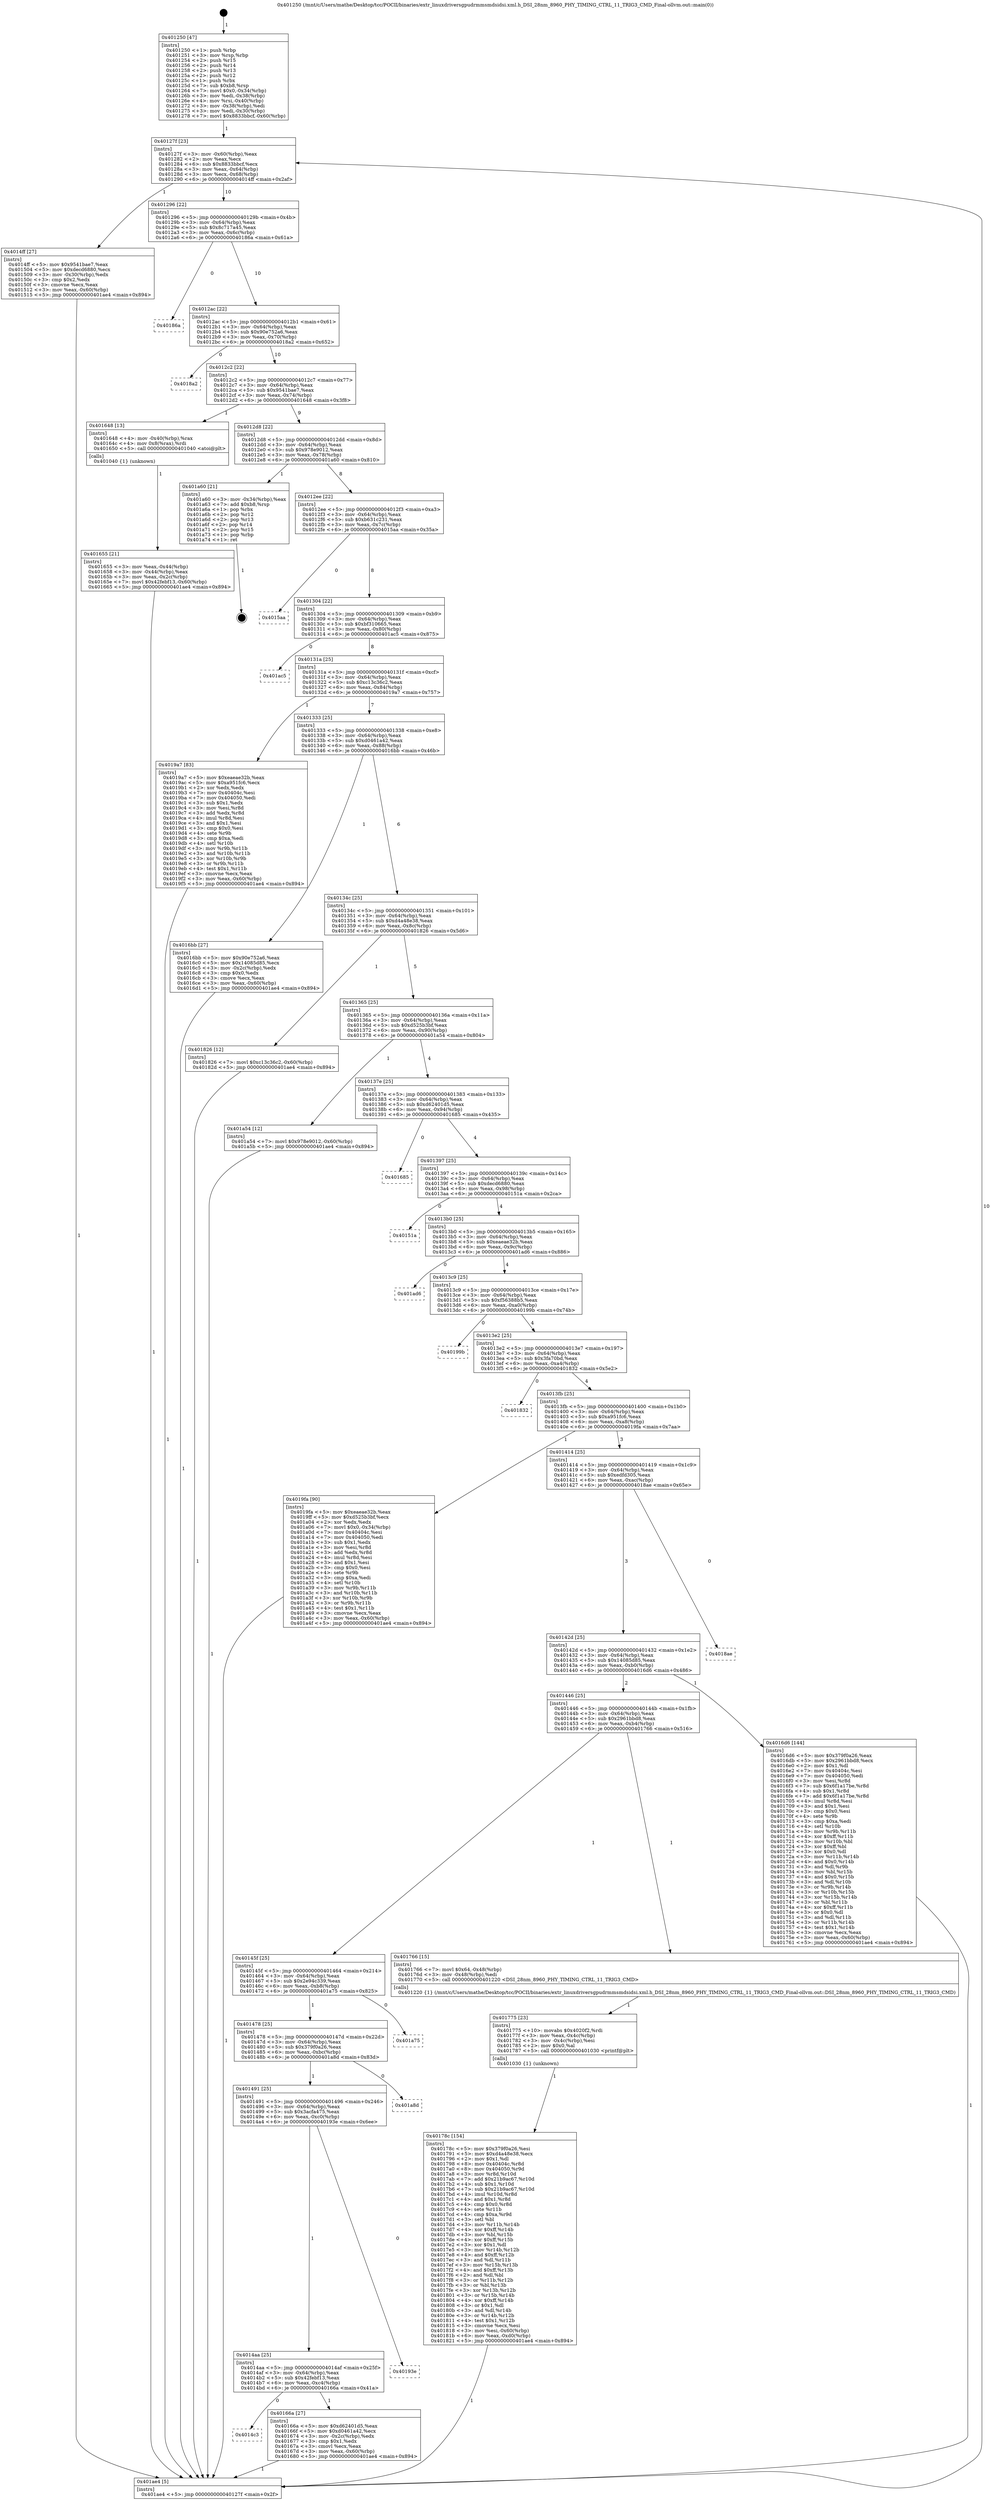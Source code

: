 digraph "0x401250" {
  label = "0x401250 (/mnt/c/Users/mathe/Desktop/tcc/POCII/binaries/extr_linuxdriversgpudrmmsmdsidsi.xml.h_DSI_28nm_8960_PHY_TIMING_CTRL_11_TRIG3_CMD_Final-ollvm.out::main(0))"
  labelloc = "t"
  node[shape=record]

  Entry [label="",width=0.3,height=0.3,shape=circle,fillcolor=black,style=filled]
  "0x40127f" [label="{
     0x40127f [23]\l
     | [instrs]\l
     &nbsp;&nbsp;0x40127f \<+3\>: mov -0x60(%rbp),%eax\l
     &nbsp;&nbsp;0x401282 \<+2\>: mov %eax,%ecx\l
     &nbsp;&nbsp;0x401284 \<+6\>: sub $0x8833bbcf,%ecx\l
     &nbsp;&nbsp;0x40128a \<+3\>: mov %eax,-0x64(%rbp)\l
     &nbsp;&nbsp;0x40128d \<+3\>: mov %ecx,-0x68(%rbp)\l
     &nbsp;&nbsp;0x401290 \<+6\>: je 00000000004014ff \<main+0x2af\>\l
  }"]
  "0x4014ff" [label="{
     0x4014ff [27]\l
     | [instrs]\l
     &nbsp;&nbsp;0x4014ff \<+5\>: mov $0x9541bae7,%eax\l
     &nbsp;&nbsp;0x401504 \<+5\>: mov $0xdecd6880,%ecx\l
     &nbsp;&nbsp;0x401509 \<+3\>: mov -0x30(%rbp),%edx\l
     &nbsp;&nbsp;0x40150c \<+3\>: cmp $0x2,%edx\l
     &nbsp;&nbsp;0x40150f \<+3\>: cmovne %ecx,%eax\l
     &nbsp;&nbsp;0x401512 \<+3\>: mov %eax,-0x60(%rbp)\l
     &nbsp;&nbsp;0x401515 \<+5\>: jmp 0000000000401ae4 \<main+0x894\>\l
  }"]
  "0x401296" [label="{
     0x401296 [22]\l
     | [instrs]\l
     &nbsp;&nbsp;0x401296 \<+5\>: jmp 000000000040129b \<main+0x4b\>\l
     &nbsp;&nbsp;0x40129b \<+3\>: mov -0x64(%rbp),%eax\l
     &nbsp;&nbsp;0x40129e \<+5\>: sub $0x8c717a45,%eax\l
     &nbsp;&nbsp;0x4012a3 \<+3\>: mov %eax,-0x6c(%rbp)\l
     &nbsp;&nbsp;0x4012a6 \<+6\>: je 000000000040186a \<main+0x61a\>\l
  }"]
  "0x401ae4" [label="{
     0x401ae4 [5]\l
     | [instrs]\l
     &nbsp;&nbsp;0x401ae4 \<+5\>: jmp 000000000040127f \<main+0x2f\>\l
  }"]
  "0x401250" [label="{
     0x401250 [47]\l
     | [instrs]\l
     &nbsp;&nbsp;0x401250 \<+1\>: push %rbp\l
     &nbsp;&nbsp;0x401251 \<+3\>: mov %rsp,%rbp\l
     &nbsp;&nbsp;0x401254 \<+2\>: push %r15\l
     &nbsp;&nbsp;0x401256 \<+2\>: push %r14\l
     &nbsp;&nbsp;0x401258 \<+2\>: push %r13\l
     &nbsp;&nbsp;0x40125a \<+2\>: push %r12\l
     &nbsp;&nbsp;0x40125c \<+1\>: push %rbx\l
     &nbsp;&nbsp;0x40125d \<+7\>: sub $0xb8,%rsp\l
     &nbsp;&nbsp;0x401264 \<+7\>: movl $0x0,-0x34(%rbp)\l
     &nbsp;&nbsp;0x40126b \<+3\>: mov %edi,-0x38(%rbp)\l
     &nbsp;&nbsp;0x40126e \<+4\>: mov %rsi,-0x40(%rbp)\l
     &nbsp;&nbsp;0x401272 \<+3\>: mov -0x38(%rbp),%edi\l
     &nbsp;&nbsp;0x401275 \<+3\>: mov %edi,-0x30(%rbp)\l
     &nbsp;&nbsp;0x401278 \<+7\>: movl $0x8833bbcf,-0x60(%rbp)\l
  }"]
  Exit [label="",width=0.3,height=0.3,shape=circle,fillcolor=black,style=filled,peripheries=2]
  "0x40186a" [label="{
     0x40186a\l
  }", style=dashed]
  "0x4012ac" [label="{
     0x4012ac [22]\l
     | [instrs]\l
     &nbsp;&nbsp;0x4012ac \<+5\>: jmp 00000000004012b1 \<main+0x61\>\l
     &nbsp;&nbsp;0x4012b1 \<+3\>: mov -0x64(%rbp),%eax\l
     &nbsp;&nbsp;0x4012b4 \<+5\>: sub $0x90e752a6,%eax\l
     &nbsp;&nbsp;0x4012b9 \<+3\>: mov %eax,-0x70(%rbp)\l
     &nbsp;&nbsp;0x4012bc \<+6\>: je 00000000004018a2 \<main+0x652\>\l
  }"]
  "0x40178c" [label="{
     0x40178c [154]\l
     | [instrs]\l
     &nbsp;&nbsp;0x40178c \<+5\>: mov $0x379f0a26,%esi\l
     &nbsp;&nbsp;0x401791 \<+5\>: mov $0xd4a48e38,%ecx\l
     &nbsp;&nbsp;0x401796 \<+2\>: mov $0x1,%dl\l
     &nbsp;&nbsp;0x401798 \<+8\>: mov 0x40404c,%r8d\l
     &nbsp;&nbsp;0x4017a0 \<+8\>: mov 0x404050,%r9d\l
     &nbsp;&nbsp;0x4017a8 \<+3\>: mov %r8d,%r10d\l
     &nbsp;&nbsp;0x4017ab \<+7\>: add $0x21b9ac67,%r10d\l
     &nbsp;&nbsp;0x4017b2 \<+4\>: sub $0x1,%r10d\l
     &nbsp;&nbsp;0x4017b6 \<+7\>: sub $0x21b9ac67,%r10d\l
     &nbsp;&nbsp;0x4017bd \<+4\>: imul %r10d,%r8d\l
     &nbsp;&nbsp;0x4017c1 \<+4\>: and $0x1,%r8d\l
     &nbsp;&nbsp;0x4017c5 \<+4\>: cmp $0x0,%r8d\l
     &nbsp;&nbsp;0x4017c9 \<+4\>: sete %r11b\l
     &nbsp;&nbsp;0x4017cd \<+4\>: cmp $0xa,%r9d\l
     &nbsp;&nbsp;0x4017d1 \<+3\>: setl %bl\l
     &nbsp;&nbsp;0x4017d4 \<+3\>: mov %r11b,%r14b\l
     &nbsp;&nbsp;0x4017d7 \<+4\>: xor $0xff,%r14b\l
     &nbsp;&nbsp;0x4017db \<+3\>: mov %bl,%r15b\l
     &nbsp;&nbsp;0x4017de \<+4\>: xor $0xff,%r15b\l
     &nbsp;&nbsp;0x4017e2 \<+3\>: xor $0x1,%dl\l
     &nbsp;&nbsp;0x4017e5 \<+3\>: mov %r14b,%r12b\l
     &nbsp;&nbsp;0x4017e8 \<+4\>: and $0xff,%r12b\l
     &nbsp;&nbsp;0x4017ec \<+3\>: and %dl,%r11b\l
     &nbsp;&nbsp;0x4017ef \<+3\>: mov %r15b,%r13b\l
     &nbsp;&nbsp;0x4017f2 \<+4\>: and $0xff,%r13b\l
     &nbsp;&nbsp;0x4017f6 \<+2\>: and %dl,%bl\l
     &nbsp;&nbsp;0x4017f8 \<+3\>: or %r11b,%r12b\l
     &nbsp;&nbsp;0x4017fb \<+3\>: or %bl,%r13b\l
     &nbsp;&nbsp;0x4017fe \<+3\>: xor %r13b,%r12b\l
     &nbsp;&nbsp;0x401801 \<+3\>: or %r15b,%r14b\l
     &nbsp;&nbsp;0x401804 \<+4\>: xor $0xff,%r14b\l
     &nbsp;&nbsp;0x401808 \<+3\>: or $0x1,%dl\l
     &nbsp;&nbsp;0x40180b \<+3\>: and %dl,%r14b\l
     &nbsp;&nbsp;0x40180e \<+3\>: or %r14b,%r12b\l
     &nbsp;&nbsp;0x401811 \<+4\>: test $0x1,%r12b\l
     &nbsp;&nbsp;0x401815 \<+3\>: cmovne %ecx,%esi\l
     &nbsp;&nbsp;0x401818 \<+3\>: mov %esi,-0x60(%rbp)\l
     &nbsp;&nbsp;0x40181b \<+6\>: mov %eax,-0xd0(%rbp)\l
     &nbsp;&nbsp;0x401821 \<+5\>: jmp 0000000000401ae4 \<main+0x894\>\l
  }"]
  "0x4018a2" [label="{
     0x4018a2\l
  }", style=dashed]
  "0x4012c2" [label="{
     0x4012c2 [22]\l
     | [instrs]\l
     &nbsp;&nbsp;0x4012c2 \<+5\>: jmp 00000000004012c7 \<main+0x77\>\l
     &nbsp;&nbsp;0x4012c7 \<+3\>: mov -0x64(%rbp),%eax\l
     &nbsp;&nbsp;0x4012ca \<+5\>: sub $0x9541bae7,%eax\l
     &nbsp;&nbsp;0x4012cf \<+3\>: mov %eax,-0x74(%rbp)\l
     &nbsp;&nbsp;0x4012d2 \<+6\>: je 0000000000401648 \<main+0x3f8\>\l
  }"]
  "0x401775" [label="{
     0x401775 [23]\l
     | [instrs]\l
     &nbsp;&nbsp;0x401775 \<+10\>: movabs $0x4020f2,%rdi\l
     &nbsp;&nbsp;0x40177f \<+3\>: mov %eax,-0x4c(%rbp)\l
     &nbsp;&nbsp;0x401782 \<+3\>: mov -0x4c(%rbp),%esi\l
     &nbsp;&nbsp;0x401785 \<+2\>: mov $0x0,%al\l
     &nbsp;&nbsp;0x401787 \<+5\>: call 0000000000401030 \<printf@plt\>\l
     | [calls]\l
     &nbsp;&nbsp;0x401030 \{1\} (unknown)\l
  }"]
  "0x401648" [label="{
     0x401648 [13]\l
     | [instrs]\l
     &nbsp;&nbsp;0x401648 \<+4\>: mov -0x40(%rbp),%rax\l
     &nbsp;&nbsp;0x40164c \<+4\>: mov 0x8(%rax),%rdi\l
     &nbsp;&nbsp;0x401650 \<+5\>: call 0000000000401040 \<atoi@plt\>\l
     | [calls]\l
     &nbsp;&nbsp;0x401040 \{1\} (unknown)\l
  }"]
  "0x4012d8" [label="{
     0x4012d8 [22]\l
     | [instrs]\l
     &nbsp;&nbsp;0x4012d8 \<+5\>: jmp 00000000004012dd \<main+0x8d\>\l
     &nbsp;&nbsp;0x4012dd \<+3\>: mov -0x64(%rbp),%eax\l
     &nbsp;&nbsp;0x4012e0 \<+5\>: sub $0x978e9012,%eax\l
     &nbsp;&nbsp;0x4012e5 \<+3\>: mov %eax,-0x78(%rbp)\l
     &nbsp;&nbsp;0x4012e8 \<+6\>: je 0000000000401a60 \<main+0x810\>\l
  }"]
  "0x401655" [label="{
     0x401655 [21]\l
     | [instrs]\l
     &nbsp;&nbsp;0x401655 \<+3\>: mov %eax,-0x44(%rbp)\l
     &nbsp;&nbsp;0x401658 \<+3\>: mov -0x44(%rbp),%eax\l
     &nbsp;&nbsp;0x40165b \<+3\>: mov %eax,-0x2c(%rbp)\l
     &nbsp;&nbsp;0x40165e \<+7\>: movl $0x42febf13,-0x60(%rbp)\l
     &nbsp;&nbsp;0x401665 \<+5\>: jmp 0000000000401ae4 \<main+0x894\>\l
  }"]
  "0x4014c3" [label="{
     0x4014c3\l
  }", style=dashed]
  "0x401a60" [label="{
     0x401a60 [21]\l
     | [instrs]\l
     &nbsp;&nbsp;0x401a60 \<+3\>: mov -0x34(%rbp),%eax\l
     &nbsp;&nbsp;0x401a63 \<+7\>: add $0xb8,%rsp\l
     &nbsp;&nbsp;0x401a6a \<+1\>: pop %rbx\l
     &nbsp;&nbsp;0x401a6b \<+2\>: pop %r12\l
     &nbsp;&nbsp;0x401a6d \<+2\>: pop %r13\l
     &nbsp;&nbsp;0x401a6f \<+2\>: pop %r14\l
     &nbsp;&nbsp;0x401a71 \<+2\>: pop %r15\l
     &nbsp;&nbsp;0x401a73 \<+1\>: pop %rbp\l
     &nbsp;&nbsp;0x401a74 \<+1\>: ret\l
  }"]
  "0x4012ee" [label="{
     0x4012ee [22]\l
     | [instrs]\l
     &nbsp;&nbsp;0x4012ee \<+5\>: jmp 00000000004012f3 \<main+0xa3\>\l
     &nbsp;&nbsp;0x4012f3 \<+3\>: mov -0x64(%rbp),%eax\l
     &nbsp;&nbsp;0x4012f6 \<+5\>: sub $0xb631c231,%eax\l
     &nbsp;&nbsp;0x4012fb \<+3\>: mov %eax,-0x7c(%rbp)\l
     &nbsp;&nbsp;0x4012fe \<+6\>: je 00000000004015aa \<main+0x35a\>\l
  }"]
  "0x40166a" [label="{
     0x40166a [27]\l
     | [instrs]\l
     &nbsp;&nbsp;0x40166a \<+5\>: mov $0xd62401d5,%eax\l
     &nbsp;&nbsp;0x40166f \<+5\>: mov $0xd0461a42,%ecx\l
     &nbsp;&nbsp;0x401674 \<+3\>: mov -0x2c(%rbp),%edx\l
     &nbsp;&nbsp;0x401677 \<+3\>: cmp $0x1,%edx\l
     &nbsp;&nbsp;0x40167a \<+3\>: cmovl %ecx,%eax\l
     &nbsp;&nbsp;0x40167d \<+3\>: mov %eax,-0x60(%rbp)\l
     &nbsp;&nbsp;0x401680 \<+5\>: jmp 0000000000401ae4 \<main+0x894\>\l
  }"]
  "0x4015aa" [label="{
     0x4015aa\l
  }", style=dashed]
  "0x401304" [label="{
     0x401304 [22]\l
     | [instrs]\l
     &nbsp;&nbsp;0x401304 \<+5\>: jmp 0000000000401309 \<main+0xb9\>\l
     &nbsp;&nbsp;0x401309 \<+3\>: mov -0x64(%rbp),%eax\l
     &nbsp;&nbsp;0x40130c \<+5\>: sub $0xbf310665,%eax\l
     &nbsp;&nbsp;0x401311 \<+3\>: mov %eax,-0x80(%rbp)\l
     &nbsp;&nbsp;0x401314 \<+6\>: je 0000000000401ac5 \<main+0x875\>\l
  }"]
  "0x4014aa" [label="{
     0x4014aa [25]\l
     | [instrs]\l
     &nbsp;&nbsp;0x4014aa \<+5\>: jmp 00000000004014af \<main+0x25f\>\l
     &nbsp;&nbsp;0x4014af \<+3\>: mov -0x64(%rbp),%eax\l
     &nbsp;&nbsp;0x4014b2 \<+5\>: sub $0x42febf13,%eax\l
     &nbsp;&nbsp;0x4014b7 \<+6\>: mov %eax,-0xc4(%rbp)\l
     &nbsp;&nbsp;0x4014bd \<+6\>: je 000000000040166a \<main+0x41a\>\l
  }"]
  "0x401ac5" [label="{
     0x401ac5\l
  }", style=dashed]
  "0x40131a" [label="{
     0x40131a [25]\l
     | [instrs]\l
     &nbsp;&nbsp;0x40131a \<+5\>: jmp 000000000040131f \<main+0xcf\>\l
     &nbsp;&nbsp;0x40131f \<+3\>: mov -0x64(%rbp),%eax\l
     &nbsp;&nbsp;0x401322 \<+5\>: sub $0xc13c36c2,%eax\l
     &nbsp;&nbsp;0x401327 \<+6\>: mov %eax,-0x84(%rbp)\l
     &nbsp;&nbsp;0x40132d \<+6\>: je 00000000004019a7 \<main+0x757\>\l
  }"]
  "0x40193e" [label="{
     0x40193e\l
  }", style=dashed]
  "0x4019a7" [label="{
     0x4019a7 [83]\l
     | [instrs]\l
     &nbsp;&nbsp;0x4019a7 \<+5\>: mov $0xeaeae32b,%eax\l
     &nbsp;&nbsp;0x4019ac \<+5\>: mov $0xa951fc6,%ecx\l
     &nbsp;&nbsp;0x4019b1 \<+2\>: xor %edx,%edx\l
     &nbsp;&nbsp;0x4019b3 \<+7\>: mov 0x40404c,%esi\l
     &nbsp;&nbsp;0x4019ba \<+7\>: mov 0x404050,%edi\l
     &nbsp;&nbsp;0x4019c1 \<+3\>: sub $0x1,%edx\l
     &nbsp;&nbsp;0x4019c4 \<+3\>: mov %esi,%r8d\l
     &nbsp;&nbsp;0x4019c7 \<+3\>: add %edx,%r8d\l
     &nbsp;&nbsp;0x4019ca \<+4\>: imul %r8d,%esi\l
     &nbsp;&nbsp;0x4019ce \<+3\>: and $0x1,%esi\l
     &nbsp;&nbsp;0x4019d1 \<+3\>: cmp $0x0,%esi\l
     &nbsp;&nbsp;0x4019d4 \<+4\>: sete %r9b\l
     &nbsp;&nbsp;0x4019d8 \<+3\>: cmp $0xa,%edi\l
     &nbsp;&nbsp;0x4019db \<+4\>: setl %r10b\l
     &nbsp;&nbsp;0x4019df \<+3\>: mov %r9b,%r11b\l
     &nbsp;&nbsp;0x4019e2 \<+3\>: and %r10b,%r11b\l
     &nbsp;&nbsp;0x4019e5 \<+3\>: xor %r10b,%r9b\l
     &nbsp;&nbsp;0x4019e8 \<+3\>: or %r9b,%r11b\l
     &nbsp;&nbsp;0x4019eb \<+4\>: test $0x1,%r11b\l
     &nbsp;&nbsp;0x4019ef \<+3\>: cmovne %ecx,%eax\l
     &nbsp;&nbsp;0x4019f2 \<+3\>: mov %eax,-0x60(%rbp)\l
     &nbsp;&nbsp;0x4019f5 \<+5\>: jmp 0000000000401ae4 \<main+0x894\>\l
  }"]
  "0x401333" [label="{
     0x401333 [25]\l
     | [instrs]\l
     &nbsp;&nbsp;0x401333 \<+5\>: jmp 0000000000401338 \<main+0xe8\>\l
     &nbsp;&nbsp;0x401338 \<+3\>: mov -0x64(%rbp),%eax\l
     &nbsp;&nbsp;0x40133b \<+5\>: sub $0xd0461a42,%eax\l
     &nbsp;&nbsp;0x401340 \<+6\>: mov %eax,-0x88(%rbp)\l
     &nbsp;&nbsp;0x401346 \<+6\>: je 00000000004016bb \<main+0x46b\>\l
  }"]
  "0x401491" [label="{
     0x401491 [25]\l
     | [instrs]\l
     &nbsp;&nbsp;0x401491 \<+5\>: jmp 0000000000401496 \<main+0x246\>\l
     &nbsp;&nbsp;0x401496 \<+3\>: mov -0x64(%rbp),%eax\l
     &nbsp;&nbsp;0x401499 \<+5\>: sub $0x3acfa475,%eax\l
     &nbsp;&nbsp;0x40149e \<+6\>: mov %eax,-0xc0(%rbp)\l
     &nbsp;&nbsp;0x4014a4 \<+6\>: je 000000000040193e \<main+0x6ee\>\l
  }"]
  "0x4016bb" [label="{
     0x4016bb [27]\l
     | [instrs]\l
     &nbsp;&nbsp;0x4016bb \<+5\>: mov $0x90e752a6,%eax\l
     &nbsp;&nbsp;0x4016c0 \<+5\>: mov $0x14085d85,%ecx\l
     &nbsp;&nbsp;0x4016c5 \<+3\>: mov -0x2c(%rbp),%edx\l
     &nbsp;&nbsp;0x4016c8 \<+3\>: cmp $0x0,%edx\l
     &nbsp;&nbsp;0x4016cb \<+3\>: cmove %ecx,%eax\l
     &nbsp;&nbsp;0x4016ce \<+3\>: mov %eax,-0x60(%rbp)\l
     &nbsp;&nbsp;0x4016d1 \<+5\>: jmp 0000000000401ae4 \<main+0x894\>\l
  }"]
  "0x40134c" [label="{
     0x40134c [25]\l
     | [instrs]\l
     &nbsp;&nbsp;0x40134c \<+5\>: jmp 0000000000401351 \<main+0x101\>\l
     &nbsp;&nbsp;0x401351 \<+3\>: mov -0x64(%rbp),%eax\l
     &nbsp;&nbsp;0x401354 \<+5\>: sub $0xd4a48e38,%eax\l
     &nbsp;&nbsp;0x401359 \<+6\>: mov %eax,-0x8c(%rbp)\l
     &nbsp;&nbsp;0x40135f \<+6\>: je 0000000000401826 \<main+0x5d6\>\l
  }"]
  "0x401a8d" [label="{
     0x401a8d\l
  }", style=dashed]
  "0x401826" [label="{
     0x401826 [12]\l
     | [instrs]\l
     &nbsp;&nbsp;0x401826 \<+7\>: movl $0xc13c36c2,-0x60(%rbp)\l
     &nbsp;&nbsp;0x40182d \<+5\>: jmp 0000000000401ae4 \<main+0x894\>\l
  }"]
  "0x401365" [label="{
     0x401365 [25]\l
     | [instrs]\l
     &nbsp;&nbsp;0x401365 \<+5\>: jmp 000000000040136a \<main+0x11a\>\l
     &nbsp;&nbsp;0x40136a \<+3\>: mov -0x64(%rbp),%eax\l
     &nbsp;&nbsp;0x40136d \<+5\>: sub $0xd525b3bf,%eax\l
     &nbsp;&nbsp;0x401372 \<+6\>: mov %eax,-0x90(%rbp)\l
     &nbsp;&nbsp;0x401378 \<+6\>: je 0000000000401a54 \<main+0x804\>\l
  }"]
  "0x401478" [label="{
     0x401478 [25]\l
     | [instrs]\l
     &nbsp;&nbsp;0x401478 \<+5\>: jmp 000000000040147d \<main+0x22d\>\l
     &nbsp;&nbsp;0x40147d \<+3\>: mov -0x64(%rbp),%eax\l
     &nbsp;&nbsp;0x401480 \<+5\>: sub $0x379f0a26,%eax\l
     &nbsp;&nbsp;0x401485 \<+6\>: mov %eax,-0xbc(%rbp)\l
     &nbsp;&nbsp;0x40148b \<+6\>: je 0000000000401a8d \<main+0x83d\>\l
  }"]
  "0x401a54" [label="{
     0x401a54 [12]\l
     | [instrs]\l
     &nbsp;&nbsp;0x401a54 \<+7\>: movl $0x978e9012,-0x60(%rbp)\l
     &nbsp;&nbsp;0x401a5b \<+5\>: jmp 0000000000401ae4 \<main+0x894\>\l
  }"]
  "0x40137e" [label="{
     0x40137e [25]\l
     | [instrs]\l
     &nbsp;&nbsp;0x40137e \<+5\>: jmp 0000000000401383 \<main+0x133\>\l
     &nbsp;&nbsp;0x401383 \<+3\>: mov -0x64(%rbp),%eax\l
     &nbsp;&nbsp;0x401386 \<+5\>: sub $0xd62401d5,%eax\l
     &nbsp;&nbsp;0x40138b \<+6\>: mov %eax,-0x94(%rbp)\l
     &nbsp;&nbsp;0x401391 \<+6\>: je 0000000000401685 \<main+0x435\>\l
  }"]
  "0x401a75" [label="{
     0x401a75\l
  }", style=dashed]
  "0x401685" [label="{
     0x401685\l
  }", style=dashed]
  "0x401397" [label="{
     0x401397 [25]\l
     | [instrs]\l
     &nbsp;&nbsp;0x401397 \<+5\>: jmp 000000000040139c \<main+0x14c\>\l
     &nbsp;&nbsp;0x40139c \<+3\>: mov -0x64(%rbp),%eax\l
     &nbsp;&nbsp;0x40139f \<+5\>: sub $0xdecd6880,%eax\l
     &nbsp;&nbsp;0x4013a4 \<+6\>: mov %eax,-0x98(%rbp)\l
     &nbsp;&nbsp;0x4013aa \<+6\>: je 000000000040151a \<main+0x2ca\>\l
  }"]
  "0x40145f" [label="{
     0x40145f [25]\l
     | [instrs]\l
     &nbsp;&nbsp;0x40145f \<+5\>: jmp 0000000000401464 \<main+0x214\>\l
     &nbsp;&nbsp;0x401464 \<+3\>: mov -0x64(%rbp),%eax\l
     &nbsp;&nbsp;0x401467 \<+5\>: sub $0x2e94c339,%eax\l
     &nbsp;&nbsp;0x40146c \<+6\>: mov %eax,-0xb8(%rbp)\l
     &nbsp;&nbsp;0x401472 \<+6\>: je 0000000000401a75 \<main+0x825\>\l
  }"]
  "0x40151a" [label="{
     0x40151a\l
  }", style=dashed]
  "0x4013b0" [label="{
     0x4013b0 [25]\l
     | [instrs]\l
     &nbsp;&nbsp;0x4013b0 \<+5\>: jmp 00000000004013b5 \<main+0x165\>\l
     &nbsp;&nbsp;0x4013b5 \<+3\>: mov -0x64(%rbp),%eax\l
     &nbsp;&nbsp;0x4013b8 \<+5\>: sub $0xeaeae32b,%eax\l
     &nbsp;&nbsp;0x4013bd \<+6\>: mov %eax,-0x9c(%rbp)\l
     &nbsp;&nbsp;0x4013c3 \<+6\>: je 0000000000401ad6 \<main+0x886\>\l
  }"]
  "0x401766" [label="{
     0x401766 [15]\l
     | [instrs]\l
     &nbsp;&nbsp;0x401766 \<+7\>: movl $0x64,-0x48(%rbp)\l
     &nbsp;&nbsp;0x40176d \<+3\>: mov -0x48(%rbp),%edi\l
     &nbsp;&nbsp;0x401770 \<+5\>: call 0000000000401220 \<DSI_28nm_8960_PHY_TIMING_CTRL_11_TRIG3_CMD\>\l
     | [calls]\l
     &nbsp;&nbsp;0x401220 \{1\} (/mnt/c/Users/mathe/Desktop/tcc/POCII/binaries/extr_linuxdriversgpudrmmsmdsidsi.xml.h_DSI_28nm_8960_PHY_TIMING_CTRL_11_TRIG3_CMD_Final-ollvm.out::DSI_28nm_8960_PHY_TIMING_CTRL_11_TRIG3_CMD)\l
  }"]
  "0x401ad6" [label="{
     0x401ad6\l
  }", style=dashed]
  "0x4013c9" [label="{
     0x4013c9 [25]\l
     | [instrs]\l
     &nbsp;&nbsp;0x4013c9 \<+5\>: jmp 00000000004013ce \<main+0x17e\>\l
     &nbsp;&nbsp;0x4013ce \<+3\>: mov -0x64(%rbp),%eax\l
     &nbsp;&nbsp;0x4013d1 \<+5\>: sub $0xf56388b5,%eax\l
     &nbsp;&nbsp;0x4013d6 \<+6\>: mov %eax,-0xa0(%rbp)\l
     &nbsp;&nbsp;0x4013dc \<+6\>: je 000000000040199b \<main+0x74b\>\l
  }"]
  "0x401446" [label="{
     0x401446 [25]\l
     | [instrs]\l
     &nbsp;&nbsp;0x401446 \<+5\>: jmp 000000000040144b \<main+0x1fb\>\l
     &nbsp;&nbsp;0x40144b \<+3\>: mov -0x64(%rbp),%eax\l
     &nbsp;&nbsp;0x40144e \<+5\>: sub $0x2961bbd8,%eax\l
     &nbsp;&nbsp;0x401453 \<+6\>: mov %eax,-0xb4(%rbp)\l
     &nbsp;&nbsp;0x401459 \<+6\>: je 0000000000401766 \<main+0x516\>\l
  }"]
  "0x40199b" [label="{
     0x40199b\l
  }", style=dashed]
  "0x4013e2" [label="{
     0x4013e2 [25]\l
     | [instrs]\l
     &nbsp;&nbsp;0x4013e2 \<+5\>: jmp 00000000004013e7 \<main+0x197\>\l
     &nbsp;&nbsp;0x4013e7 \<+3\>: mov -0x64(%rbp),%eax\l
     &nbsp;&nbsp;0x4013ea \<+5\>: sub $0x3fa70bd,%eax\l
     &nbsp;&nbsp;0x4013ef \<+6\>: mov %eax,-0xa4(%rbp)\l
     &nbsp;&nbsp;0x4013f5 \<+6\>: je 0000000000401832 \<main+0x5e2\>\l
  }"]
  "0x4016d6" [label="{
     0x4016d6 [144]\l
     | [instrs]\l
     &nbsp;&nbsp;0x4016d6 \<+5\>: mov $0x379f0a26,%eax\l
     &nbsp;&nbsp;0x4016db \<+5\>: mov $0x2961bbd8,%ecx\l
     &nbsp;&nbsp;0x4016e0 \<+2\>: mov $0x1,%dl\l
     &nbsp;&nbsp;0x4016e2 \<+7\>: mov 0x40404c,%esi\l
     &nbsp;&nbsp;0x4016e9 \<+7\>: mov 0x404050,%edi\l
     &nbsp;&nbsp;0x4016f0 \<+3\>: mov %esi,%r8d\l
     &nbsp;&nbsp;0x4016f3 \<+7\>: sub $0x6f1a17be,%r8d\l
     &nbsp;&nbsp;0x4016fa \<+4\>: sub $0x1,%r8d\l
     &nbsp;&nbsp;0x4016fe \<+7\>: add $0x6f1a17be,%r8d\l
     &nbsp;&nbsp;0x401705 \<+4\>: imul %r8d,%esi\l
     &nbsp;&nbsp;0x401709 \<+3\>: and $0x1,%esi\l
     &nbsp;&nbsp;0x40170c \<+3\>: cmp $0x0,%esi\l
     &nbsp;&nbsp;0x40170f \<+4\>: sete %r9b\l
     &nbsp;&nbsp;0x401713 \<+3\>: cmp $0xa,%edi\l
     &nbsp;&nbsp;0x401716 \<+4\>: setl %r10b\l
     &nbsp;&nbsp;0x40171a \<+3\>: mov %r9b,%r11b\l
     &nbsp;&nbsp;0x40171d \<+4\>: xor $0xff,%r11b\l
     &nbsp;&nbsp;0x401721 \<+3\>: mov %r10b,%bl\l
     &nbsp;&nbsp;0x401724 \<+3\>: xor $0xff,%bl\l
     &nbsp;&nbsp;0x401727 \<+3\>: xor $0x0,%dl\l
     &nbsp;&nbsp;0x40172a \<+3\>: mov %r11b,%r14b\l
     &nbsp;&nbsp;0x40172d \<+4\>: and $0x0,%r14b\l
     &nbsp;&nbsp;0x401731 \<+3\>: and %dl,%r9b\l
     &nbsp;&nbsp;0x401734 \<+3\>: mov %bl,%r15b\l
     &nbsp;&nbsp;0x401737 \<+4\>: and $0x0,%r15b\l
     &nbsp;&nbsp;0x40173b \<+3\>: and %dl,%r10b\l
     &nbsp;&nbsp;0x40173e \<+3\>: or %r9b,%r14b\l
     &nbsp;&nbsp;0x401741 \<+3\>: or %r10b,%r15b\l
     &nbsp;&nbsp;0x401744 \<+3\>: xor %r15b,%r14b\l
     &nbsp;&nbsp;0x401747 \<+3\>: or %bl,%r11b\l
     &nbsp;&nbsp;0x40174a \<+4\>: xor $0xff,%r11b\l
     &nbsp;&nbsp;0x40174e \<+3\>: or $0x0,%dl\l
     &nbsp;&nbsp;0x401751 \<+3\>: and %dl,%r11b\l
     &nbsp;&nbsp;0x401754 \<+3\>: or %r11b,%r14b\l
     &nbsp;&nbsp;0x401757 \<+4\>: test $0x1,%r14b\l
     &nbsp;&nbsp;0x40175b \<+3\>: cmovne %ecx,%eax\l
     &nbsp;&nbsp;0x40175e \<+3\>: mov %eax,-0x60(%rbp)\l
     &nbsp;&nbsp;0x401761 \<+5\>: jmp 0000000000401ae4 \<main+0x894\>\l
  }"]
  "0x401832" [label="{
     0x401832\l
  }", style=dashed]
  "0x4013fb" [label="{
     0x4013fb [25]\l
     | [instrs]\l
     &nbsp;&nbsp;0x4013fb \<+5\>: jmp 0000000000401400 \<main+0x1b0\>\l
     &nbsp;&nbsp;0x401400 \<+3\>: mov -0x64(%rbp),%eax\l
     &nbsp;&nbsp;0x401403 \<+5\>: sub $0xa951fc6,%eax\l
     &nbsp;&nbsp;0x401408 \<+6\>: mov %eax,-0xa8(%rbp)\l
     &nbsp;&nbsp;0x40140e \<+6\>: je 00000000004019fa \<main+0x7aa\>\l
  }"]
  "0x40142d" [label="{
     0x40142d [25]\l
     | [instrs]\l
     &nbsp;&nbsp;0x40142d \<+5\>: jmp 0000000000401432 \<main+0x1e2\>\l
     &nbsp;&nbsp;0x401432 \<+3\>: mov -0x64(%rbp),%eax\l
     &nbsp;&nbsp;0x401435 \<+5\>: sub $0x14085d85,%eax\l
     &nbsp;&nbsp;0x40143a \<+6\>: mov %eax,-0xb0(%rbp)\l
     &nbsp;&nbsp;0x401440 \<+6\>: je 00000000004016d6 \<main+0x486\>\l
  }"]
  "0x4019fa" [label="{
     0x4019fa [90]\l
     | [instrs]\l
     &nbsp;&nbsp;0x4019fa \<+5\>: mov $0xeaeae32b,%eax\l
     &nbsp;&nbsp;0x4019ff \<+5\>: mov $0xd525b3bf,%ecx\l
     &nbsp;&nbsp;0x401a04 \<+2\>: xor %edx,%edx\l
     &nbsp;&nbsp;0x401a06 \<+7\>: movl $0x0,-0x34(%rbp)\l
     &nbsp;&nbsp;0x401a0d \<+7\>: mov 0x40404c,%esi\l
     &nbsp;&nbsp;0x401a14 \<+7\>: mov 0x404050,%edi\l
     &nbsp;&nbsp;0x401a1b \<+3\>: sub $0x1,%edx\l
     &nbsp;&nbsp;0x401a1e \<+3\>: mov %esi,%r8d\l
     &nbsp;&nbsp;0x401a21 \<+3\>: add %edx,%r8d\l
     &nbsp;&nbsp;0x401a24 \<+4\>: imul %r8d,%esi\l
     &nbsp;&nbsp;0x401a28 \<+3\>: and $0x1,%esi\l
     &nbsp;&nbsp;0x401a2b \<+3\>: cmp $0x0,%esi\l
     &nbsp;&nbsp;0x401a2e \<+4\>: sete %r9b\l
     &nbsp;&nbsp;0x401a32 \<+3\>: cmp $0xa,%edi\l
     &nbsp;&nbsp;0x401a35 \<+4\>: setl %r10b\l
     &nbsp;&nbsp;0x401a39 \<+3\>: mov %r9b,%r11b\l
     &nbsp;&nbsp;0x401a3c \<+3\>: and %r10b,%r11b\l
     &nbsp;&nbsp;0x401a3f \<+3\>: xor %r10b,%r9b\l
     &nbsp;&nbsp;0x401a42 \<+3\>: or %r9b,%r11b\l
     &nbsp;&nbsp;0x401a45 \<+4\>: test $0x1,%r11b\l
     &nbsp;&nbsp;0x401a49 \<+3\>: cmovne %ecx,%eax\l
     &nbsp;&nbsp;0x401a4c \<+3\>: mov %eax,-0x60(%rbp)\l
     &nbsp;&nbsp;0x401a4f \<+5\>: jmp 0000000000401ae4 \<main+0x894\>\l
  }"]
  "0x401414" [label="{
     0x401414 [25]\l
     | [instrs]\l
     &nbsp;&nbsp;0x401414 \<+5\>: jmp 0000000000401419 \<main+0x1c9\>\l
     &nbsp;&nbsp;0x401419 \<+3\>: mov -0x64(%rbp),%eax\l
     &nbsp;&nbsp;0x40141c \<+5\>: sub $0xedfd305,%eax\l
     &nbsp;&nbsp;0x401421 \<+6\>: mov %eax,-0xac(%rbp)\l
     &nbsp;&nbsp;0x401427 \<+6\>: je 00000000004018ae \<main+0x65e\>\l
  }"]
  "0x4018ae" [label="{
     0x4018ae\l
  }", style=dashed]
  Entry -> "0x401250" [label=" 1"]
  "0x40127f" -> "0x4014ff" [label=" 1"]
  "0x40127f" -> "0x401296" [label=" 10"]
  "0x4014ff" -> "0x401ae4" [label=" 1"]
  "0x401250" -> "0x40127f" [label=" 1"]
  "0x401ae4" -> "0x40127f" [label=" 10"]
  "0x401a60" -> Exit [label=" 1"]
  "0x401296" -> "0x40186a" [label=" 0"]
  "0x401296" -> "0x4012ac" [label=" 10"]
  "0x401a54" -> "0x401ae4" [label=" 1"]
  "0x4012ac" -> "0x4018a2" [label=" 0"]
  "0x4012ac" -> "0x4012c2" [label=" 10"]
  "0x4019fa" -> "0x401ae4" [label=" 1"]
  "0x4012c2" -> "0x401648" [label=" 1"]
  "0x4012c2" -> "0x4012d8" [label=" 9"]
  "0x401648" -> "0x401655" [label=" 1"]
  "0x401655" -> "0x401ae4" [label=" 1"]
  "0x4019a7" -> "0x401ae4" [label=" 1"]
  "0x4012d8" -> "0x401a60" [label=" 1"]
  "0x4012d8" -> "0x4012ee" [label=" 8"]
  "0x401826" -> "0x401ae4" [label=" 1"]
  "0x4012ee" -> "0x4015aa" [label=" 0"]
  "0x4012ee" -> "0x401304" [label=" 8"]
  "0x40178c" -> "0x401ae4" [label=" 1"]
  "0x401304" -> "0x401ac5" [label=" 0"]
  "0x401304" -> "0x40131a" [label=" 8"]
  "0x401766" -> "0x401775" [label=" 1"]
  "0x40131a" -> "0x4019a7" [label=" 1"]
  "0x40131a" -> "0x401333" [label=" 7"]
  "0x4016d6" -> "0x401ae4" [label=" 1"]
  "0x401333" -> "0x4016bb" [label=" 1"]
  "0x401333" -> "0x40134c" [label=" 6"]
  "0x40166a" -> "0x401ae4" [label=" 1"]
  "0x40134c" -> "0x401826" [label=" 1"]
  "0x40134c" -> "0x401365" [label=" 5"]
  "0x4014aa" -> "0x4014c3" [label=" 0"]
  "0x401365" -> "0x401a54" [label=" 1"]
  "0x401365" -> "0x40137e" [label=" 4"]
  "0x401775" -> "0x40178c" [label=" 1"]
  "0x40137e" -> "0x401685" [label=" 0"]
  "0x40137e" -> "0x401397" [label=" 4"]
  "0x401491" -> "0x4014aa" [label=" 1"]
  "0x401397" -> "0x40151a" [label=" 0"]
  "0x401397" -> "0x4013b0" [label=" 4"]
  "0x4016bb" -> "0x401ae4" [label=" 1"]
  "0x4013b0" -> "0x401ad6" [label=" 0"]
  "0x4013b0" -> "0x4013c9" [label=" 4"]
  "0x401478" -> "0x401491" [label=" 1"]
  "0x4013c9" -> "0x40199b" [label=" 0"]
  "0x4013c9" -> "0x4013e2" [label=" 4"]
  "0x4014aa" -> "0x40166a" [label=" 1"]
  "0x4013e2" -> "0x401832" [label=" 0"]
  "0x4013e2" -> "0x4013fb" [label=" 4"]
  "0x40145f" -> "0x401478" [label=" 1"]
  "0x4013fb" -> "0x4019fa" [label=" 1"]
  "0x4013fb" -> "0x401414" [label=" 3"]
  "0x401491" -> "0x40193e" [label=" 0"]
  "0x401414" -> "0x4018ae" [label=" 0"]
  "0x401414" -> "0x40142d" [label=" 3"]
  "0x40145f" -> "0x401a75" [label=" 0"]
  "0x40142d" -> "0x4016d6" [label=" 1"]
  "0x40142d" -> "0x401446" [label=" 2"]
  "0x401478" -> "0x401a8d" [label=" 0"]
  "0x401446" -> "0x401766" [label=" 1"]
  "0x401446" -> "0x40145f" [label=" 1"]
}
